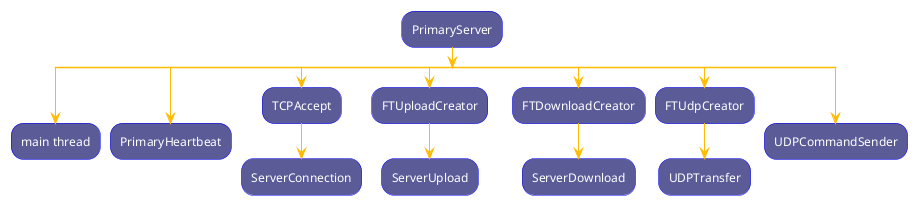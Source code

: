 @startuml primary_server_timeline

skinparam DefaultTextAlignment CENTER
skinparam DefaultFontColor #ffffff
skinparam ArrowColor #ffbb00
skinparam ActivityBackgroundColor #060662a8
skinparam ActivityBorderColor #0000ff
:PrimaryServer;
split
:main thread;
detach
split again

:PrimaryHeartbeat;

detach
split again
:TCPAccept;
:ServerConnection;
detach
split again
:FTUploadCreator;
:ServerUpload;
detach
split again
:FTDownloadCreator;
:ServerDownload; 
detach
split again
:FTUdpCreator;
:UDPTransfer; 
detach
split again
:UDPCommandSender;
detach

@enduml